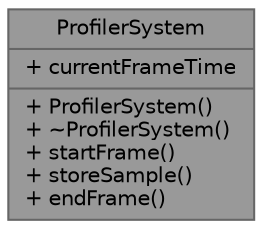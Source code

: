 digraph "ProfilerSystem"
{
 // LATEX_PDF_SIZE
  bgcolor="transparent";
  edge [fontname=Helvetica,fontsize=10,labelfontname=Helvetica,labelfontsize=10];
  node [fontname=Helvetica,fontsize=10,shape=box,height=0.2,width=0.4];
  Node1 [shape=record,label="{ProfilerSystem\n|+ currentFrameTime\l|+ ProfilerSystem()\l+ ~ProfilerSystem()\l+ startFrame()\l+ storeSample()\l+ endFrame()\l}",height=0.2,width=0.4,color="gray40", fillcolor="grey60", style="filled", fontcolor="black",tooltip=" "];
}
